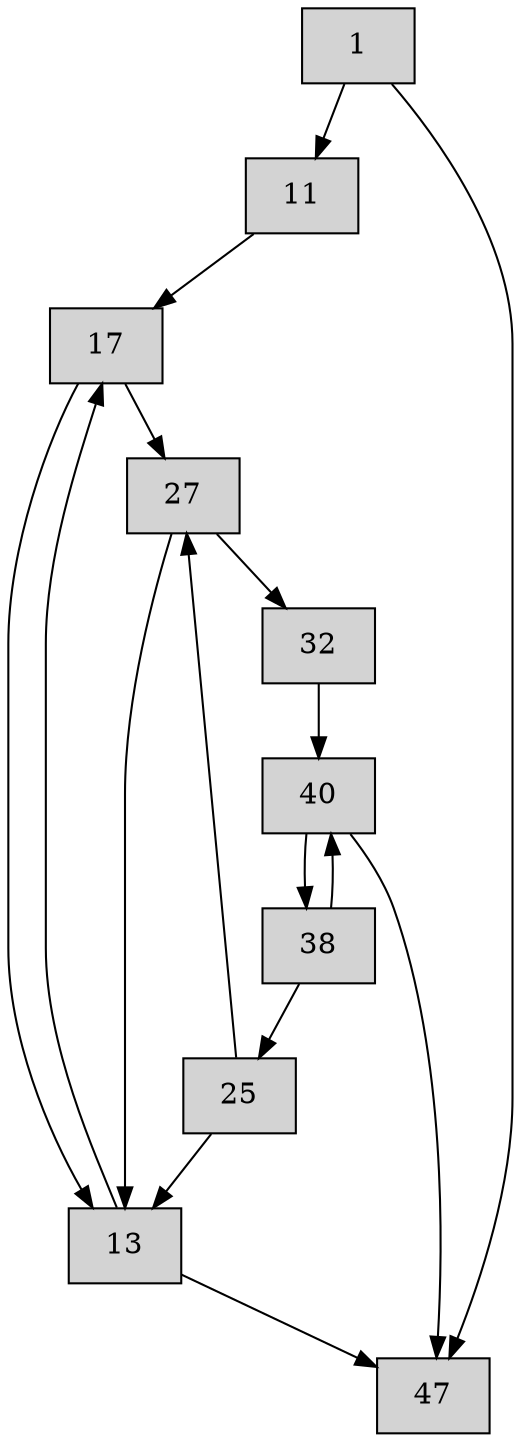 digraph CFG {
    node[shape=box, style=filled];

    1[label="1"];
    11[label="11"];
    13[label="13"];
    17[label="17"];
    25[label="25"];
    27[label="27"];
    32[label="32"];
    38[label="38"];
    40[label="40"];
    47[label="47"];

    1 -> 47;
    1 -> 11;

    11 -> 17;

    17 -> 27;
    17 -> 13;

    13 -> 47;
    13 -> 17;

    25 -> 27;
    25 -> 13;

    27 -> 32;
    27 -> 13;

    32 -> 40;

    38 -> 40;
    38 -> 25;

    40 -> 38;
    40 -> 47;
}